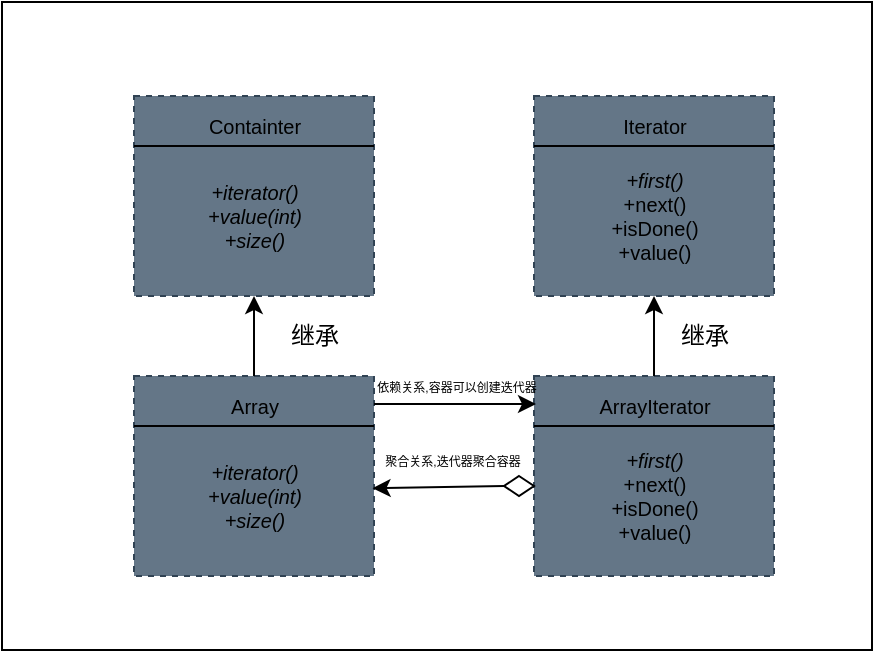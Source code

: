 <mxfile>
    <diagram id="LqDYg8pAFZtXUE0cEN8u" name="第 1 页">
        <mxGraphModel dx="762" dy="364" grid="1" gridSize="3" guides="1" tooltips="1" connect="1" arrows="1" fold="1" page="1" pageScale="1" pageWidth="827" pageHeight="1169" math="0" shadow="0">
            <root>
                <mxCell id="0"/>
                <mxCell id="1" parent="0"/>
                <mxCell id="33" value="" style="whiteSpace=wrap;html=1;fontSize=6;" vertex="1" parent="1">
                    <mxGeometry x="54" y="33" width="435" height="324" as="geometry"/>
                </mxCell>
                <mxCell id="31" value="" style="group" vertex="1" connectable="0" parent="1">
                    <mxGeometry x="120" y="80" width="320" height="240" as="geometry"/>
                </mxCell>
                <mxCell id="2" value="" style="group" vertex="1" connectable="0" parent="31">
                    <mxGeometry width="120" height="100" as="geometry"/>
                </mxCell>
                <mxCell id="3" value="" style="whiteSpace=wrap;html=1;fontSize=10;fillColor=#647687;fontColor=#ffffff;strokeColor=#314354;dashed=1;" vertex="1" parent="2">
                    <mxGeometry width="120" height="100" as="geometry"/>
                </mxCell>
                <mxCell id="4" style="edgeStyle=none;html=1;exitX=0;exitY=0.25;exitDx=0;exitDy=0;entryX=1;entryY=0.25;entryDx=0;entryDy=0;fontSize=10;endArrow=none;endFill=0;" edge="1" parent="2" source="3" target="3">
                    <mxGeometry relative="1" as="geometry"/>
                </mxCell>
                <mxCell id="5" value="Containter" style="text;html=1;align=center;verticalAlign=middle;resizable=0;points=[];autosize=1;strokeColor=none;fillColor=none;fontSize=10;dashed=1;" vertex="1" parent="2">
                    <mxGeometry x="25" width="70" height="30" as="geometry"/>
                </mxCell>
                <mxCell id="6" value="&lt;i&gt;+iterator()&lt;br&gt;+value(int)&lt;br&gt;+size()&lt;/i&gt;" style="text;html=1;align=center;verticalAlign=middle;resizable=0;points=[];autosize=1;strokeColor=none;fillColor=none;fontSize=10;dashed=1;" vertex="1" parent="2">
                    <mxGeometry x="25" y="35" width="70" height="50" as="geometry"/>
                </mxCell>
                <mxCell id="7" value="" style="group" vertex="1" connectable="0" parent="31">
                    <mxGeometry x="200" width="120" height="100" as="geometry"/>
                </mxCell>
                <mxCell id="8" value="" style="whiteSpace=wrap;html=1;fontSize=10;fillColor=#647687;fontColor=#ffffff;strokeColor=#314354;dashed=1;" vertex="1" parent="7">
                    <mxGeometry width="120" height="100" as="geometry"/>
                </mxCell>
                <mxCell id="9" style="edgeStyle=none;html=1;exitX=0;exitY=0.25;exitDx=0;exitDy=0;entryX=1;entryY=0.25;entryDx=0;entryDy=0;fontSize=10;endArrow=none;endFill=0;" edge="1" parent="7" source="8" target="8">
                    <mxGeometry relative="1" as="geometry"/>
                </mxCell>
                <mxCell id="10" value="Iterator" style="text;html=1;align=center;verticalAlign=middle;resizable=0;points=[];autosize=1;strokeColor=none;fillColor=none;fontSize=10;dashed=1;" vertex="1" parent="7">
                    <mxGeometry x="30" width="60" height="30" as="geometry"/>
                </mxCell>
                <mxCell id="11" value="&lt;i&gt;+first()&lt;br&gt;&lt;/i&gt;+next()&lt;br&gt;+isDone()&lt;br&gt;+value()" style="text;html=1;align=center;verticalAlign=middle;resizable=0;points=[];autosize=1;strokeColor=none;fillColor=none;fontSize=10;dashed=1;" vertex="1" parent="7">
                    <mxGeometry x="25" y="30" width="70" height="60" as="geometry"/>
                </mxCell>
                <mxCell id="12" value="" style="group" vertex="1" connectable="0" parent="31">
                    <mxGeometry y="140" width="120" height="100" as="geometry"/>
                </mxCell>
                <mxCell id="13" value="" style="whiteSpace=wrap;html=1;fontSize=10;fillColor=#647687;fontColor=#ffffff;strokeColor=#314354;dashed=1;" vertex="1" parent="12">
                    <mxGeometry width="120" height="100" as="geometry"/>
                </mxCell>
                <mxCell id="14" style="edgeStyle=none;html=1;exitX=0;exitY=0.25;exitDx=0;exitDy=0;entryX=1;entryY=0.25;entryDx=0;entryDy=0;fontSize=10;endArrow=none;endFill=0;" edge="1" parent="12" source="13" target="13">
                    <mxGeometry relative="1" as="geometry"/>
                </mxCell>
                <mxCell id="15" value="Array" style="text;html=1;align=center;verticalAlign=middle;resizable=0;points=[];autosize=1;strokeColor=none;fillColor=none;fontSize=10;dashed=1;" vertex="1" parent="12">
                    <mxGeometry x="35" width="50" height="30" as="geometry"/>
                </mxCell>
                <mxCell id="16" value="&lt;i&gt;+iterator()&lt;br&gt;+value(int)&lt;br&gt;+size()&lt;/i&gt;" style="text;html=1;align=center;verticalAlign=middle;resizable=0;points=[];autosize=1;strokeColor=none;fillColor=none;fontSize=10;dashed=1;" vertex="1" parent="12">
                    <mxGeometry x="25" y="35" width="70" height="50" as="geometry"/>
                </mxCell>
                <mxCell id="17" value="" style="group" vertex="1" connectable="0" parent="31">
                    <mxGeometry x="200" y="140" width="120" height="100" as="geometry"/>
                </mxCell>
                <mxCell id="18" value="" style="whiteSpace=wrap;html=1;fontSize=10;fillColor=#647687;fontColor=#ffffff;strokeColor=#314354;dashed=1;" vertex="1" parent="17">
                    <mxGeometry width="120" height="100" as="geometry"/>
                </mxCell>
                <mxCell id="19" style="edgeStyle=none;html=1;exitX=0;exitY=0.25;exitDx=0;exitDy=0;entryX=1;entryY=0.25;entryDx=0;entryDy=0;fontSize=10;endArrow=none;endFill=0;" edge="1" parent="17" source="18" target="18">
                    <mxGeometry relative="1" as="geometry"/>
                </mxCell>
                <mxCell id="20" value="ArrayIterator" style="text;html=1;align=center;verticalAlign=middle;resizable=0;points=[];autosize=1;strokeColor=none;fillColor=none;fontSize=10;dashed=1;" vertex="1" parent="17">
                    <mxGeometry x="20" width="80" height="30" as="geometry"/>
                </mxCell>
                <mxCell id="21" value="&lt;i&gt;+first()&lt;br&gt;&lt;/i&gt;+next()&lt;br&gt;+isDone()&lt;br&gt;+value()" style="text;html=1;align=center;verticalAlign=middle;resizable=0;points=[];autosize=1;strokeColor=none;fillColor=none;fontSize=10;dashed=1;" vertex="1" parent="17">
                    <mxGeometry x="25" y="30" width="70" height="60" as="geometry"/>
                </mxCell>
                <mxCell id="22" style="edgeStyle=none;html=1;entryX=0.5;entryY=1;entryDx=0;entryDy=0;" edge="1" parent="31" source="15" target="3">
                    <mxGeometry relative="1" as="geometry"/>
                </mxCell>
                <mxCell id="23" style="edgeStyle=none;html=1;entryX=0.5;entryY=1;entryDx=0;entryDy=0;" edge="1" parent="31" source="20" target="8">
                    <mxGeometry relative="1" as="geometry"/>
                </mxCell>
                <mxCell id="24" value="继承" style="text;html=1;align=center;verticalAlign=middle;resizable=0;points=[];autosize=1;strokeColor=none;fillColor=none;" vertex="1" parent="31">
                    <mxGeometry x="65" y="105" width="50" height="30" as="geometry"/>
                </mxCell>
                <mxCell id="25" value="继承" style="text;html=1;align=center;verticalAlign=middle;resizable=0;points=[];autosize=1;strokeColor=none;fillColor=none;" vertex="1" parent="31">
                    <mxGeometry x="260" y="105" width="50" height="30" as="geometry"/>
                </mxCell>
                <mxCell id="26" value="" style="edgeStyle=none;orthogonalLoop=1;jettySize=auto;html=1;" edge="1" parent="31">
                    <mxGeometry width="100" relative="1" as="geometry">
                        <mxPoint x="120" y="154" as="sourcePoint"/>
                        <mxPoint x="201" y="154" as="targetPoint"/>
                        <Array as="points"/>
                    </mxGeometry>
                </mxCell>
                <mxCell id="27" value="&lt;font style=&quot;font-size: 6px;&quot;&gt;依赖关系,容器可以创建迭代器&lt;/font&gt;" style="text;html=1;align=center;verticalAlign=middle;resizable=0;points=[];autosize=1;strokeColor=none;fillColor=none;" vertex="1" parent="31">
                    <mxGeometry x="111" y="130" width="99" height="27" as="geometry"/>
                </mxCell>
                <mxCell id="29" style="edgeStyle=none;html=1;exitX=0;exitY=0.5;exitDx=0;exitDy=0;entryX=0.994;entryY=0.561;entryDx=0;entryDy=0;entryPerimeter=0;fontSize=6;" edge="1" parent="31" source="28" target="13">
                    <mxGeometry relative="1" as="geometry"/>
                </mxCell>
                <mxCell id="28" value="" style="rhombus;whiteSpace=wrap;html=1;fontSize=10;" vertex="1" parent="31">
                    <mxGeometry x="185" y="190" width="15" height="10" as="geometry"/>
                </mxCell>
                <mxCell id="30" value="聚合关系,迭代器聚合容器" style="text;html=1;align=center;verticalAlign=middle;resizable=0;points=[];autosize=1;strokeColor=none;fillColor=none;fontSize=6;" vertex="1" parent="31">
                    <mxGeometry x="115" y="172" width="87" height="21" as="geometry"/>
                </mxCell>
            </root>
        </mxGraphModel>
    </diagram>
</mxfile>